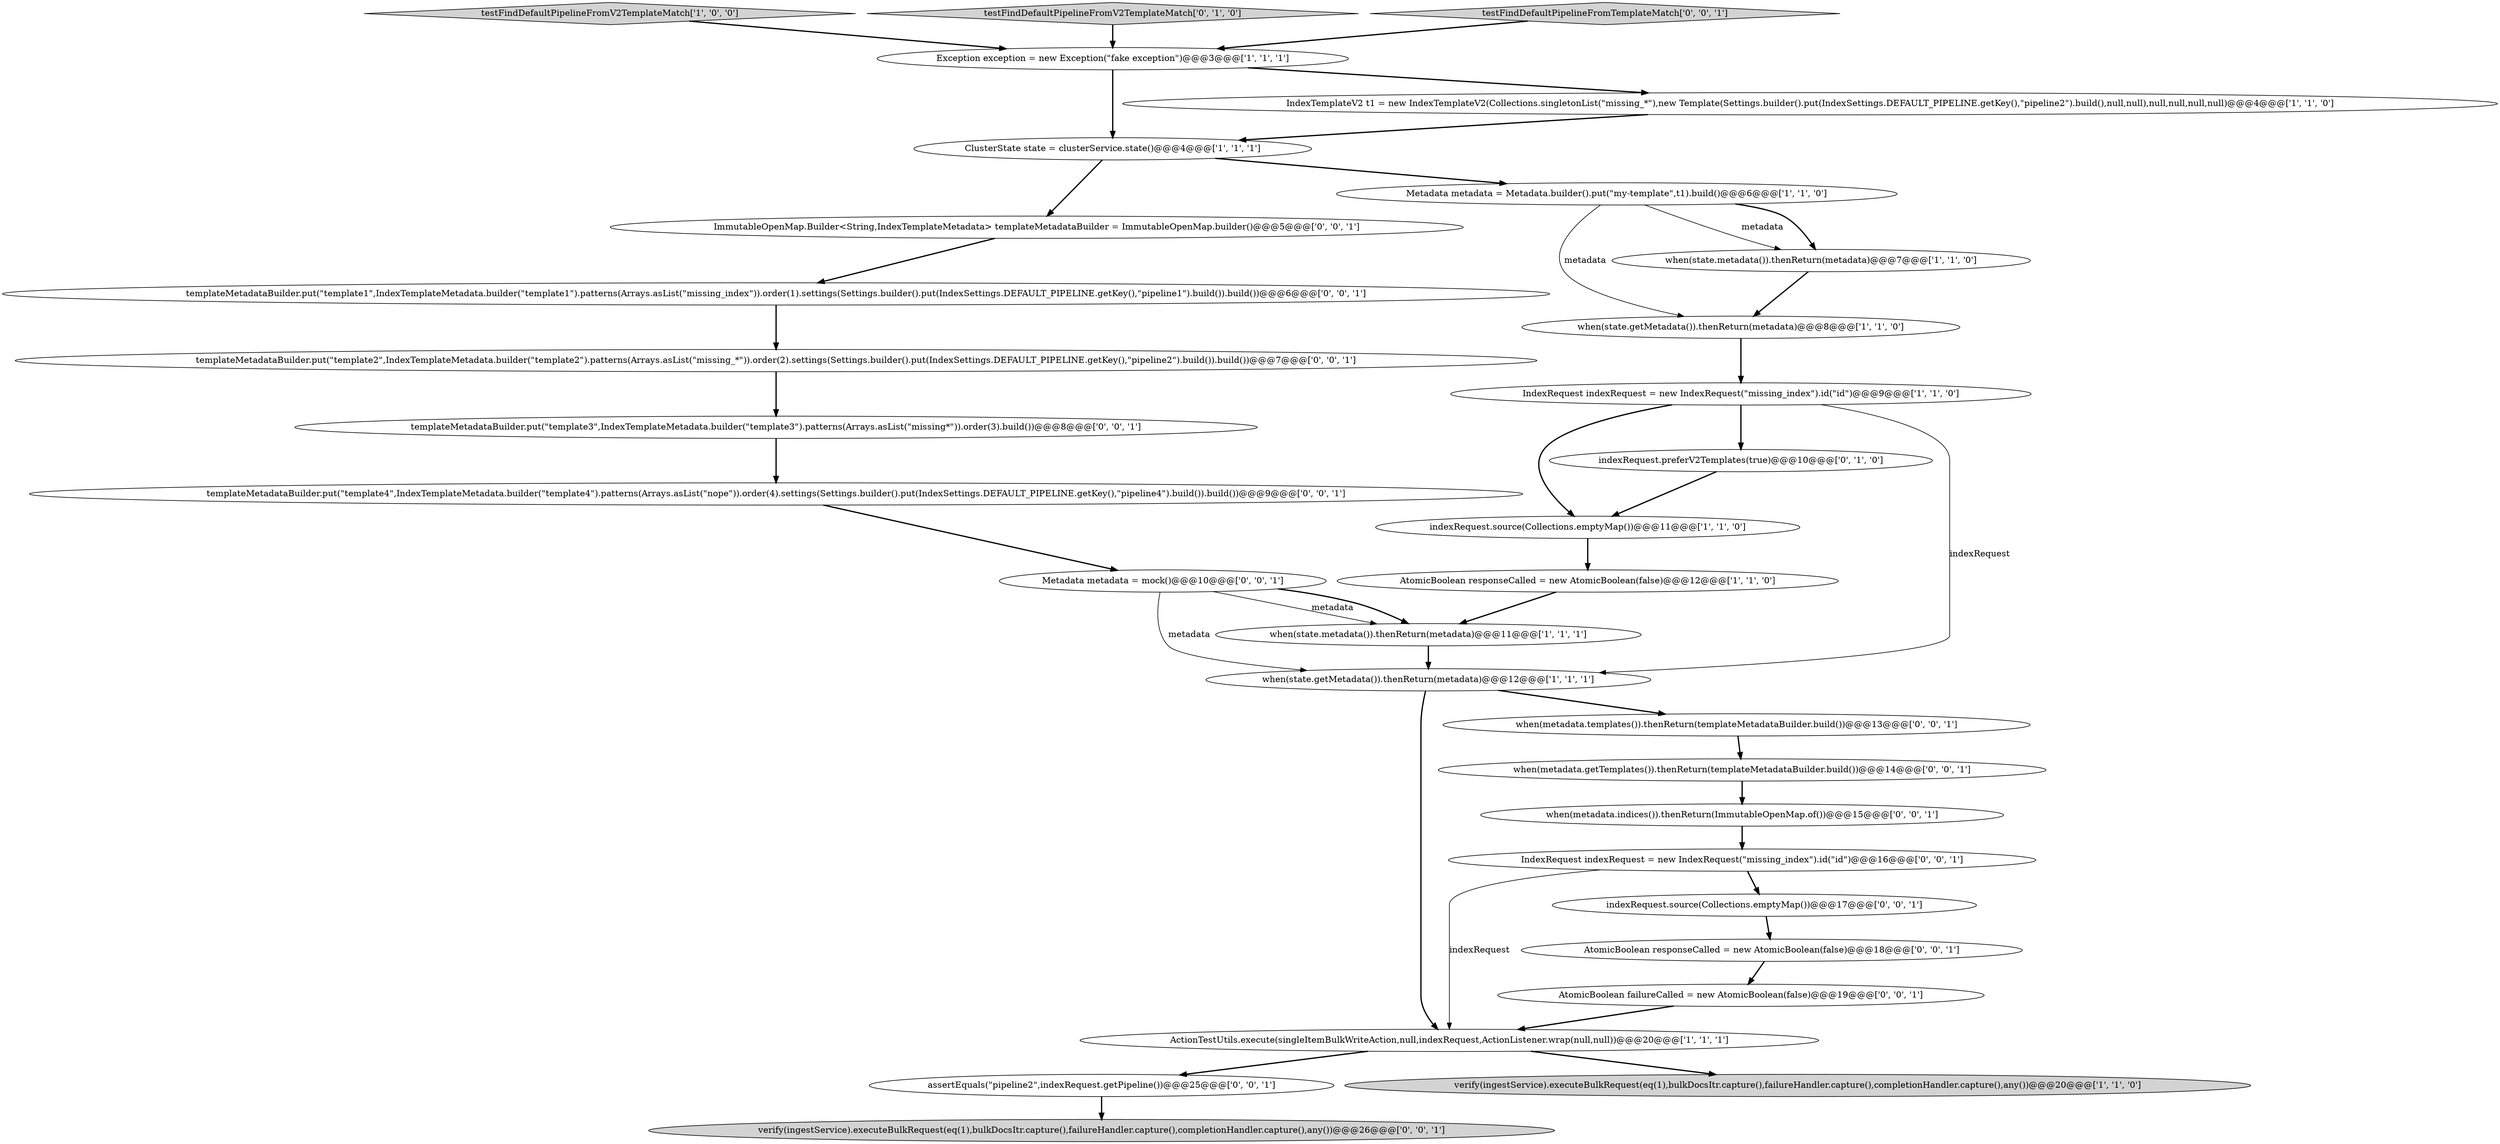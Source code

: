 digraph {
8 [style = filled, label = "when(state.getMetadata()).thenReturn(metadata)@@@8@@@['1', '1', '0']", fillcolor = white, shape = ellipse image = "AAA0AAABBB1BBB"];
10 [style = filled, label = "IndexRequest indexRequest = new IndexRequest(\"missing_index\").id(\"id\")@@@9@@@['1', '1', '0']", fillcolor = white, shape = ellipse image = "AAA0AAABBB1BBB"];
30 [style = filled, label = "ImmutableOpenMap.Builder<String,IndexTemplateMetadata> templateMetadataBuilder = ImmutableOpenMap.builder()@@@5@@@['0', '0', '1']", fillcolor = white, shape = ellipse image = "AAA0AAABBB3BBB"];
29 [style = filled, label = "indexRequest.source(Collections.emptyMap())@@@17@@@['0', '0', '1']", fillcolor = white, shape = ellipse image = "AAA0AAABBB3BBB"];
7 [style = filled, label = "testFindDefaultPipelineFromV2TemplateMatch['1', '0', '0']", fillcolor = lightgray, shape = diamond image = "AAA0AAABBB1BBB"];
23 [style = filled, label = "templateMetadataBuilder.put(\"template3\",IndexTemplateMetadata.builder(\"template3\").patterns(Arrays.asList(\"missing*\")).order(3).build())@@@8@@@['0', '0', '1']", fillcolor = white, shape = ellipse image = "AAA0AAABBB3BBB"];
5 [style = filled, label = "when(state.metadata()).thenReturn(metadata)@@@11@@@['1', '1', '1']", fillcolor = white, shape = ellipse image = "AAA0AAABBB1BBB"];
2 [style = filled, label = "ClusterState state = clusterService.state()@@@4@@@['1', '1', '1']", fillcolor = white, shape = ellipse image = "AAA0AAABBB1BBB"];
12 [style = filled, label = "Metadata metadata = Metadata.builder().put(\"my-template\",t1).build()@@@6@@@['1', '1', '0']", fillcolor = white, shape = ellipse image = "AAA0AAABBB1BBB"];
28 [style = filled, label = "assertEquals(\"pipeline2\",indexRequest.getPipeline())@@@25@@@['0', '0', '1']", fillcolor = white, shape = ellipse image = "AAA0AAABBB3BBB"];
13 [style = filled, label = "indexRequest.source(Collections.emptyMap())@@@11@@@['1', '1', '0']", fillcolor = white, shape = ellipse image = "AAA0AAABBB1BBB"];
17 [style = filled, label = "AtomicBoolean responseCalled = new AtomicBoolean(false)@@@18@@@['0', '0', '1']", fillcolor = white, shape = ellipse image = "AAA0AAABBB3BBB"];
14 [style = filled, label = "indexRequest.preferV2Templates(true)@@@10@@@['0', '1', '0']", fillcolor = white, shape = ellipse image = "AAA1AAABBB2BBB"];
4 [style = filled, label = "ActionTestUtils.execute(singleItemBulkWriteAction,null,indexRequest,ActionListener.wrap(null,null))@@@20@@@['1', '1', '1']", fillcolor = white, shape = ellipse image = "AAA0AAABBB1BBB"];
1 [style = filled, label = "when(state.metadata()).thenReturn(metadata)@@@7@@@['1', '1', '0']", fillcolor = white, shape = ellipse image = "AAA0AAABBB1BBB"];
22 [style = filled, label = "when(metadata.indices()).thenReturn(ImmutableOpenMap.of())@@@15@@@['0', '0', '1']", fillcolor = white, shape = ellipse image = "AAA0AAABBB3BBB"];
26 [style = filled, label = "IndexRequest indexRequest = new IndexRequest(\"missing_index\").id(\"id\")@@@16@@@['0', '0', '1']", fillcolor = white, shape = ellipse image = "AAA0AAABBB3BBB"];
27 [style = filled, label = "AtomicBoolean failureCalled = new AtomicBoolean(false)@@@19@@@['0', '0', '1']", fillcolor = white, shape = ellipse image = "AAA0AAABBB3BBB"];
6 [style = filled, label = "when(state.getMetadata()).thenReturn(metadata)@@@12@@@['1', '1', '1']", fillcolor = white, shape = ellipse image = "AAA0AAABBB1BBB"];
20 [style = filled, label = "templateMetadataBuilder.put(\"template2\",IndexTemplateMetadata.builder(\"template2\").patterns(Arrays.asList(\"missing_*\")).order(2).settings(Settings.builder().put(IndexSettings.DEFAULT_PIPELINE.getKey(),\"pipeline2\").build()).build())@@@7@@@['0', '0', '1']", fillcolor = white, shape = ellipse image = "AAA0AAABBB3BBB"];
15 [style = filled, label = "testFindDefaultPipelineFromV2TemplateMatch['0', '1', '0']", fillcolor = lightgray, shape = diamond image = "AAA0AAABBB2BBB"];
19 [style = filled, label = "templateMetadataBuilder.put(\"template4\",IndexTemplateMetadata.builder(\"template4\").patterns(Arrays.asList(\"nope\")).order(4).settings(Settings.builder().put(IndexSettings.DEFAULT_PIPELINE.getKey(),\"pipeline4\").build()).build())@@@9@@@['0', '0', '1']", fillcolor = white, shape = ellipse image = "AAA0AAABBB3BBB"];
25 [style = filled, label = "Metadata metadata = mock()@@@10@@@['0', '0', '1']", fillcolor = white, shape = ellipse image = "AAA0AAABBB3BBB"];
11 [style = filled, label = "AtomicBoolean responseCalled = new AtomicBoolean(false)@@@12@@@['1', '1', '0']", fillcolor = white, shape = ellipse image = "AAA0AAABBB1BBB"];
31 [style = filled, label = "when(metadata.templates()).thenReturn(templateMetadataBuilder.build())@@@13@@@['0', '0', '1']", fillcolor = white, shape = ellipse image = "AAA0AAABBB3BBB"];
3 [style = filled, label = "Exception exception = new Exception(\"fake exception\")@@@3@@@['1', '1', '1']", fillcolor = white, shape = ellipse image = "AAA0AAABBB1BBB"];
16 [style = filled, label = "when(metadata.getTemplates()).thenReturn(templateMetadataBuilder.build())@@@14@@@['0', '0', '1']", fillcolor = white, shape = ellipse image = "AAA0AAABBB3BBB"];
21 [style = filled, label = "templateMetadataBuilder.put(\"template1\",IndexTemplateMetadata.builder(\"template1\").patterns(Arrays.asList(\"missing_index\")).order(1).settings(Settings.builder().put(IndexSettings.DEFAULT_PIPELINE.getKey(),\"pipeline1\").build()).build())@@@6@@@['0', '0', '1']", fillcolor = white, shape = ellipse image = "AAA0AAABBB3BBB"];
0 [style = filled, label = "IndexTemplateV2 t1 = new IndexTemplateV2(Collections.singletonList(\"missing_*\"),new Template(Settings.builder().put(IndexSettings.DEFAULT_PIPELINE.getKey(),\"pipeline2\").build(),null,null),null,null,null,null)@@@4@@@['1', '1', '0']", fillcolor = white, shape = ellipse image = "AAA0AAABBB1BBB"];
18 [style = filled, label = "testFindDefaultPipelineFromTemplateMatch['0', '0', '1']", fillcolor = lightgray, shape = diamond image = "AAA0AAABBB3BBB"];
9 [style = filled, label = "verify(ingestService).executeBulkRequest(eq(1),bulkDocsItr.capture(),failureHandler.capture(),completionHandler.capture(),any())@@@20@@@['1', '1', '0']", fillcolor = lightgray, shape = ellipse image = "AAA0AAABBB1BBB"];
24 [style = filled, label = "verify(ingestService).executeBulkRequest(eq(1),bulkDocsItr.capture(),failureHandler.capture(),completionHandler.capture(),any())@@@26@@@['0', '0', '1']", fillcolor = lightgray, shape = ellipse image = "AAA0AAABBB3BBB"];
18->3 [style = bold, label=""];
20->23 [style = bold, label=""];
17->27 [style = bold, label=""];
6->4 [style = bold, label=""];
23->19 [style = bold, label=""];
30->21 [style = bold, label=""];
3->2 [style = bold, label=""];
27->4 [style = bold, label=""];
1->8 [style = bold, label=""];
12->1 [style = solid, label="metadata"];
14->13 [style = bold, label=""];
12->1 [style = bold, label=""];
10->6 [style = solid, label="indexRequest"];
16->22 [style = bold, label=""];
12->8 [style = solid, label="metadata"];
7->3 [style = bold, label=""];
19->25 [style = bold, label=""];
25->5 [style = solid, label="metadata"];
13->11 [style = bold, label=""];
4->28 [style = bold, label=""];
28->24 [style = bold, label=""];
21->20 [style = bold, label=""];
25->5 [style = bold, label=""];
10->13 [style = bold, label=""];
2->12 [style = bold, label=""];
6->31 [style = bold, label=""];
22->26 [style = bold, label=""];
26->4 [style = solid, label="indexRequest"];
3->0 [style = bold, label=""];
4->9 [style = bold, label=""];
29->17 [style = bold, label=""];
2->30 [style = bold, label=""];
15->3 [style = bold, label=""];
0->2 [style = bold, label=""];
25->6 [style = solid, label="metadata"];
10->14 [style = bold, label=""];
8->10 [style = bold, label=""];
31->16 [style = bold, label=""];
26->29 [style = bold, label=""];
5->6 [style = bold, label=""];
11->5 [style = bold, label=""];
}
